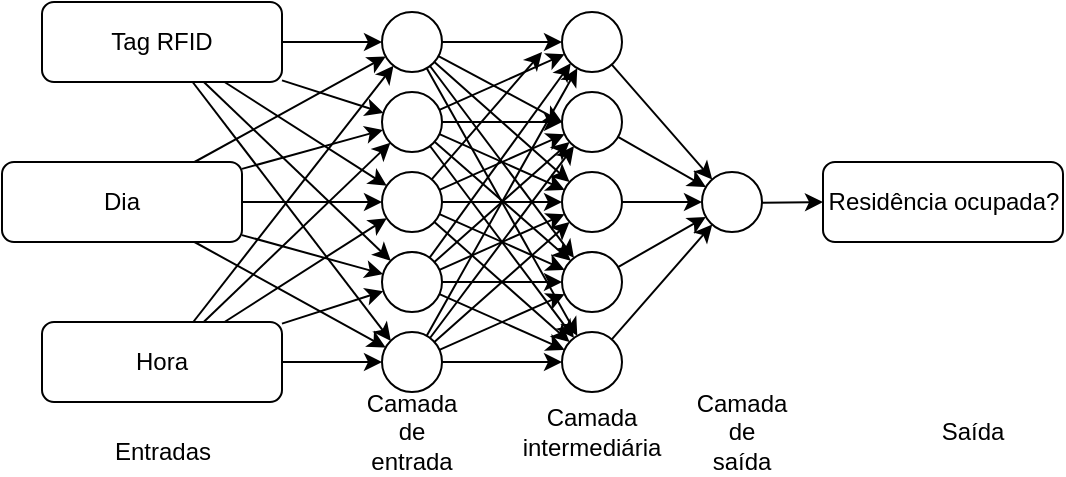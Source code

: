 <mxfile version="12.5.8" type="device"><diagram id="7PrkNjwRwe76ccGkfp6b" name="Page-1"><mxGraphModel dx="723" dy="383" grid="1" gridSize="10" guides="1" tooltips="1" connect="1" arrows="1" fold="1" page="1" pageScale="1" pageWidth="850" pageHeight="1100" math="0" shadow="0"><root><mxCell id="0"/><mxCell id="1" parent="0"/><mxCell id="vvYildgsDqI-CmTh3ONJ-12" value="" style="edgeStyle=orthogonalEdgeStyle;rounded=0;orthogonalLoop=1;jettySize=auto;html=1;" edge="1" parent="1" source="vvYildgsDqI-CmTh3ONJ-1" target="vvYildgsDqI-CmTh3ONJ-6"><mxGeometry relative="1" as="geometry"/></mxCell><mxCell id="vvYildgsDqI-CmTh3ONJ-13" style="rounded=0;orthogonalLoop=1;jettySize=auto;html=1;entryX=0;entryY=0.5;entryDx=0;entryDy=0;" edge="1" parent="1" source="vvYildgsDqI-CmTh3ONJ-1" target="vvYildgsDqI-CmTh3ONJ-7"><mxGeometry relative="1" as="geometry"/></mxCell><mxCell id="vvYildgsDqI-CmTh3ONJ-14" style="edgeStyle=none;rounded=0;orthogonalLoop=1;jettySize=auto;html=1;" edge="1" parent="1" source="vvYildgsDqI-CmTh3ONJ-1" target="vvYildgsDqI-CmTh3ONJ-8"><mxGeometry relative="1" as="geometry"/></mxCell><mxCell id="vvYildgsDqI-CmTh3ONJ-15" style="edgeStyle=none;rounded=0;orthogonalLoop=1;jettySize=auto;html=1;" edge="1" parent="1" source="vvYildgsDqI-CmTh3ONJ-1" target="vvYildgsDqI-CmTh3ONJ-9"><mxGeometry relative="1" as="geometry"/></mxCell><mxCell id="vvYildgsDqI-CmTh3ONJ-16" style="edgeStyle=none;rounded=0;orthogonalLoop=1;jettySize=auto;html=1;" edge="1" parent="1" source="vvYildgsDqI-CmTh3ONJ-1" target="vvYildgsDqI-CmTh3ONJ-10"><mxGeometry relative="1" as="geometry"/></mxCell><mxCell id="vvYildgsDqI-CmTh3ONJ-1" value="" style="ellipse;whiteSpace=wrap;html=1;" vertex="1" parent="1"><mxGeometry x="240" y="80" width="30" height="30" as="geometry"/></mxCell><mxCell id="vvYildgsDqI-CmTh3ONJ-17" style="edgeStyle=none;rounded=0;orthogonalLoop=1;jettySize=auto;html=1;" edge="1" parent="1" source="vvYildgsDqI-CmTh3ONJ-2" target="vvYildgsDqI-CmTh3ONJ-6"><mxGeometry relative="1" as="geometry"/></mxCell><mxCell id="vvYildgsDqI-CmTh3ONJ-18" style="edgeStyle=none;rounded=0;orthogonalLoop=1;jettySize=auto;html=1;entryX=0;entryY=0.5;entryDx=0;entryDy=0;" edge="1" parent="1" source="vvYildgsDqI-CmTh3ONJ-2" target="vvYildgsDqI-CmTh3ONJ-7"><mxGeometry relative="1" as="geometry"/></mxCell><mxCell id="vvYildgsDqI-CmTh3ONJ-19" style="edgeStyle=none;rounded=0;orthogonalLoop=1;jettySize=auto;html=1;" edge="1" parent="1" source="vvYildgsDqI-CmTh3ONJ-2" target="vvYildgsDqI-CmTh3ONJ-8"><mxGeometry relative="1" as="geometry"/></mxCell><mxCell id="vvYildgsDqI-CmTh3ONJ-20" style="edgeStyle=none;rounded=0;orthogonalLoop=1;jettySize=auto;html=1;entryX=0;entryY=0;entryDx=0;entryDy=0;" edge="1" parent="1" source="vvYildgsDqI-CmTh3ONJ-2" target="vvYildgsDqI-CmTh3ONJ-9"><mxGeometry relative="1" as="geometry"/></mxCell><mxCell id="vvYildgsDqI-CmTh3ONJ-21" style="edgeStyle=none;rounded=0;orthogonalLoop=1;jettySize=auto;html=1;" edge="1" parent="1" source="vvYildgsDqI-CmTh3ONJ-2" target="vvYildgsDqI-CmTh3ONJ-10"><mxGeometry relative="1" as="geometry"/></mxCell><mxCell id="vvYildgsDqI-CmTh3ONJ-2" value="" style="ellipse;whiteSpace=wrap;html=1;" vertex="1" parent="1"><mxGeometry x="240" y="120" width="30" height="30" as="geometry"/></mxCell><mxCell id="vvYildgsDqI-CmTh3ONJ-22" style="edgeStyle=none;rounded=0;orthogonalLoop=1;jettySize=auto;html=1;" edge="1" parent="1" source="vvYildgsDqI-CmTh3ONJ-3"><mxGeometry relative="1" as="geometry"><mxPoint x="320" y="100" as="targetPoint"/></mxGeometry></mxCell><mxCell id="vvYildgsDqI-CmTh3ONJ-23" style="edgeStyle=none;rounded=0;orthogonalLoop=1;jettySize=auto;html=1;" edge="1" parent="1" source="vvYildgsDqI-CmTh3ONJ-3" target="vvYildgsDqI-CmTh3ONJ-7"><mxGeometry relative="1" as="geometry"/></mxCell><mxCell id="vvYildgsDqI-CmTh3ONJ-24" style="edgeStyle=none;rounded=0;orthogonalLoop=1;jettySize=auto;html=1;entryX=0;entryY=0.5;entryDx=0;entryDy=0;" edge="1" parent="1" source="vvYildgsDqI-CmTh3ONJ-3" target="vvYildgsDqI-CmTh3ONJ-8"><mxGeometry relative="1" as="geometry"/></mxCell><mxCell id="vvYildgsDqI-CmTh3ONJ-25" style="edgeStyle=none;rounded=0;orthogonalLoop=1;jettySize=auto;html=1;" edge="1" parent="1" source="vvYildgsDqI-CmTh3ONJ-3" target="vvYildgsDqI-CmTh3ONJ-9"><mxGeometry relative="1" as="geometry"/></mxCell><mxCell id="vvYildgsDqI-CmTh3ONJ-26" style="edgeStyle=none;rounded=0;orthogonalLoop=1;jettySize=auto;html=1;" edge="1" parent="1" source="vvYildgsDqI-CmTh3ONJ-3" target="vvYildgsDqI-CmTh3ONJ-10"><mxGeometry relative="1" as="geometry"/></mxCell><mxCell id="vvYildgsDqI-CmTh3ONJ-3" value="" style="ellipse;whiteSpace=wrap;html=1;" vertex="1" parent="1"><mxGeometry x="240" y="160" width="30" height="30" as="geometry"/></mxCell><mxCell id="vvYildgsDqI-CmTh3ONJ-27" style="edgeStyle=none;rounded=0;orthogonalLoop=1;jettySize=auto;html=1;entryX=0;entryY=1;entryDx=0;entryDy=0;" edge="1" parent="1" source="vvYildgsDqI-CmTh3ONJ-4" target="vvYildgsDqI-CmTh3ONJ-6"><mxGeometry relative="1" as="geometry"/></mxCell><mxCell id="vvYildgsDqI-CmTh3ONJ-28" style="edgeStyle=none;rounded=0;orthogonalLoop=1;jettySize=auto;html=1;" edge="1" parent="1" source="vvYildgsDqI-CmTh3ONJ-4" target="vvYildgsDqI-CmTh3ONJ-7"><mxGeometry relative="1" as="geometry"/></mxCell><mxCell id="vvYildgsDqI-CmTh3ONJ-29" style="edgeStyle=none;rounded=0;orthogonalLoop=1;jettySize=auto;html=1;" edge="1" parent="1" source="vvYildgsDqI-CmTh3ONJ-4" target="vvYildgsDqI-CmTh3ONJ-8"><mxGeometry relative="1" as="geometry"/></mxCell><mxCell id="vvYildgsDqI-CmTh3ONJ-30" style="edgeStyle=none;rounded=0;orthogonalLoop=1;jettySize=auto;html=1;" edge="1" parent="1" source="vvYildgsDqI-CmTh3ONJ-4" target="vvYildgsDqI-CmTh3ONJ-9"><mxGeometry relative="1" as="geometry"/></mxCell><mxCell id="vvYildgsDqI-CmTh3ONJ-31" style="edgeStyle=none;rounded=0;orthogonalLoop=1;jettySize=auto;html=1;" edge="1" parent="1" source="vvYildgsDqI-CmTh3ONJ-4" target="vvYildgsDqI-CmTh3ONJ-10"><mxGeometry relative="1" as="geometry"/></mxCell><mxCell id="vvYildgsDqI-CmTh3ONJ-4" value="" style="ellipse;whiteSpace=wrap;html=1;" vertex="1" parent="1"><mxGeometry x="240" y="200" width="30" height="30" as="geometry"/></mxCell><mxCell id="vvYildgsDqI-CmTh3ONJ-32" style="edgeStyle=none;rounded=0;orthogonalLoop=1;jettySize=auto;html=1;" edge="1" parent="1" source="vvYildgsDqI-CmTh3ONJ-5" target="vvYildgsDqI-CmTh3ONJ-10"><mxGeometry relative="1" as="geometry"/></mxCell><mxCell id="vvYildgsDqI-CmTh3ONJ-33" style="edgeStyle=none;rounded=0;orthogonalLoop=1;jettySize=auto;html=1;" edge="1" parent="1" source="vvYildgsDqI-CmTh3ONJ-5" target="vvYildgsDqI-CmTh3ONJ-9"><mxGeometry relative="1" as="geometry"/></mxCell><mxCell id="vvYildgsDqI-CmTh3ONJ-34" style="edgeStyle=none;rounded=0;orthogonalLoop=1;jettySize=auto;html=1;" edge="1" parent="1" source="vvYildgsDqI-CmTh3ONJ-5" target="vvYildgsDqI-CmTh3ONJ-8"><mxGeometry relative="1" as="geometry"/></mxCell><mxCell id="vvYildgsDqI-CmTh3ONJ-35" style="edgeStyle=none;rounded=0;orthogonalLoop=1;jettySize=auto;html=1;" edge="1" parent="1" source="vvYildgsDqI-CmTh3ONJ-5" target="vvYildgsDqI-CmTh3ONJ-7"><mxGeometry relative="1" as="geometry"/></mxCell><mxCell id="vvYildgsDqI-CmTh3ONJ-36" style="edgeStyle=none;rounded=0;orthogonalLoop=1;jettySize=auto;html=1;" edge="1" parent="1" source="vvYildgsDqI-CmTh3ONJ-5" target="vvYildgsDqI-CmTh3ONJ-6"><mxGeometry relative="1" as="geometry"/></mxCell><mxCell id="vvYildgsDqI-CmTh3ONJ-5" value="" style="ellipse;whiteSpace=wrap;html=1;" vertex="1" parent="1"><mxGeometry x="240" y="240" width="30" height="30" as="geometry"/></mxCell><mxCell id="vvYildgsDqI-CmTh3ONJ-37" style="edgeStyle=none;rounded=0;orthogonalLoop=1;jettySize=auto;html=1;" edge="1" parent="1" source="vvYildgsDqI-CmTh3ONJ-6" target="vvYildgsDqI-CmTh3ONJ-11"><mxGeometry relative="1" as="geometry"/></mxCell><mxCell id="vvYildgsDqI-CmTh3ONJ-6" value="" style="ellipse;whiteSpace=wrap;html=1;" vertex="1" parent="1"><mxGeometry x="330" y="80" width="30" height="30" as="geometry"/></mxCell><mxCell id="vvYildgsDqI-CmTh3ONJ-38" style="edgeStyle=none;rounded=0;orthogonalLoop=1;jettySize=auto;html=1;" edge="1" parent="1" source="vvYildgsDqI-CmTh3ONJ-7" target="vvYildgsDqI-CmTh3ONJ-11"><mxGeometry relative="1" as="geometry"/></mxCell><mxCell id="vvYildgsDqI-CmTh3ONJ-7" value="" style="ellipse;whiteSpace=wrap;html=1;" vertex="1" parent="1"><mxGeometry x="330" y="120" width="30" height="30" as="geometry"/></mxCell><mxCell id="vvYildgsDqI-CmTh3ONJ-39" style="edgeStyle=none;rounded=0;orthogonalLoop=1;jettySize=auto;html=1;" edge="1" parent="1" source="vvYildgsDqI-CmTh3ONJ-8" target="vvYildgsDqI-CmTh3ONJ-11"><mxGeometry relative="1" as="geometry"/></mxCell><mxCell id="vvYildgsDqI-CmTh3ONJ-8" value="" style="ellipse;whiteSpace=wrap;html=1;" vertex="1" parent="1"><mxGeometry x="330" y="160" width="30" height="30" as="geometry"/></mxCell><mxCell id="vvYildgsDqI-CmTh3ONJ-40" style="edgeStyle=none;rounded=0;orthogonalLoop=1;jettySize=auto;html=1;" edge="1" parent="1" source="vvYildgsDqI-CmTh3ONJ-9" target="vvYildgsDqI-CmTh3ONJ-11"><mxGeometry relative="1" as="geometry"/></mxCell><mxCell id="vvYildgsDqI-CmTh3ONJ-9" value="" style="ellipse;whiteSpace=wrap;html=1;" vertex="1" parent="1"><mxGeometry x="330" y="200" width="30" height="30" as="geometry"/></mxCell><mxCell id="vvYildgsDqI-CmTh3ONJ-41" style="edgeStyle=none;rounded=0;orthogonalLoop=1;jettySize=auto;html=1;" edge="1" parent="1" source="vvYildgsDqI-CmTh3ONJ-10" target="vvYildgsDqI-CmTh3ONJ-11"><mxGeometry relative="1" as="geometry"/></mxCell><mxCell id="vvYildgsDqI-CmTh3ONJ-10" value="" style="ellipse;whiteSpace=wrap;html=1;" vertex="1" parent="1"><mxGeometry x="330" y="240" width="30" height="30" as="geometry"/></mxCell><mxCell id="vvYildgsDqI-CmTh3ONJ-65" value="" style="edgeStyle=none;rounded=0;orthogonalLoop=1;jettySize=auto;html=1;" edge="1" parent="1" source="vvYildgsDqI-CmTh3ONJ-11" target="vvYildgsDqI-CmTh3ONJ-47"><mxGeometry relative="1" as="geometry"/></mxCell><mxCell id="vvYildgsDqI-CmTh3ONJ-11" value="" style="ellipse;whiteSpace=wrap;html=1;" vertex="1" parent="1"><mxGeometry x="400" y="160" width="30" height="30" as="geometry"/></mxCell><mxCell id="vvYildgsDqI-CmTh3ONJ-49" style="edgeStyle=none;rounded=0;orthogonalLoop=1;jettySize=auto;html=1;" edge="1" parent="1" source="vvYildgsDqI-CmTh3ONJ-44" target="vvYildgsDqI-CmTh3ONJ-1"><mxGeometry relative="1" as="geometry"/></mxCell><mxCell id="vvYildgsDqI-CmTh3ONJ-56" style="edgeStyle=none;rounded=0;orthogonalLoop=1;jettySize=auto;html=1;" edge="1" parent="1" source="vvYildgsDqI-CmTh3ONJ-44" target="vvYildgsDqI-CmTh3ONJ-2"><mxGeometry relative="1" as="geometry"/></mxCell><mxCell id="vvYildgsDqI-CmTh3ONJ-57" style="edgeStyle=none;rounded=0;orthogonalLoop=1;jettySize=auto;html=1;" edge="1" parent="1" source="vvYildgsDqI-CmTh3ONJ-44" target="vvYildgsDqI-CmTh3ONJ-3"><mxGeometry relative="1" as="geometry"/></mxCell><mxCell id="vvYildgsDqI-CmTh3ONJ-58" style="edgeStyle=none;rounded=0;orthogonalLoop=1;jettySize=auto;html=1;entryX=0;entryY=0;entryDx=0;entryDy=0;" edge="1" parent="1" source="vvYildgsDqI-CmTh3ONJ-44" target="vvYildgsDqI-CmTh3ONJ-4"><mxGeometry relative="1" as="geometry"/></mxCell><mxCell id="vvYildgsDqI-CmTh3ONJ-59" style="edgeStyle=none;rounded=0;orthogonalLoop=1;jettySize=auto;html=1;entryX=0;entryY=0;entryDx=0;entryDy=0;" edge="1" parent="1" source="vvYildgsDqI-CmTh3ONJ-44" target="vvYildgsDqI-CmTh3ONJ-5"><mxGeometry relative="1" as="geometry"/></mxCell><mxCell id="vvYildgsDqI-CmTh3ONJ-44" value="Tag RFID" style="rounded=1;whiteSpace=wrap;html=1;fontSize=12;glass=0;strokeWidth=1;shadow=0;" vertex="1" parent="1"><mxGeometry x="70" y="75" width="120" height="40" as="geometry"/></mxCell><mxCell id="vvYildgsDqI-CmTh3ONJ-48" style="edgeStyle=none;rounded=0;orthogonalLoop=1;jettySize=auto;html=1;entryX=0;entryY=0.5;entryDx=0;entryDy=0;" edge="1" parent="1" source="vvYildgsDqI-CmTh3ONJ-45" target="vvYildgsDqI-CmTh3ONJ-5"><mxGeometry relative="1" as="geometry"/></mxCell><mxCell id="vvYildgsDqI-CmTh3ONJ-51" style="edgeStyle=none;rounded=0;orthogonalLoop=1;jettySize=auto;html=1;" edge="1" parent="1" source="vvYildgsDqI-CmTh3ONJ-45" target="vvYildgsDqI-CmTh3ONJ-4"><mxGeometry relative="1" as="geometry"/></mxCell><mxCell id="vvYildgsDqI-CmTh3ONJ-52" style="edgeStyle=none;rounded=0;orthogonalLoop=1;jettySize=auto;html=1;" edge="1" parent="1" source="vvYildgsDqI-CmTh3ONJ-45" target="vvYildgsDqI-CmTh3ONJ-3"><mxGeometry relative="1" as="geometry"/></mxCell><mxCell id="vvYildgsDqI-CmTh3ONJ-53" style="edgeStyle=none;rounded=0;orthogonalLoop=1;jettySize=auto;html=1;" edge="1" parent="1" source="vvYildgsDqI-CmTh3ONJ-45" target="vvYildgsDqI-CmTh3ONJ-2"><mxGeometry relative="1" as="geometry"/></mxCell><mxCell id="vvYildgsDqI-CmTh3ONJ-54" style="edgeStyle=none;rounded=0;orthogonalLoop=1;jettySize=auto;html=1;" edge="1" parent="1" source="vvYildgsDqI-CmTh3ONJ-45" target="vvYildgsDqI-CmTh3ONJ-1"><mxGeometry relative="1" as="geometry"/></mxCell><mxCell id="vvYildgsDqI-CmTh3ONJ-45" value="Hora" style="rounded=1;whiteSpace=wrap;html=1;fontSize=12;glass=0;strokeWidth=1;shadow=0;" vertex="1" parent="1"><mxGeometry x="70" y="235" width="120" height="40" as="geometry"/></mxCell><mxCell id="vvYildgsDqI-CmTh3ONJ-50" style="edgeStyle=none;rounded=0;orthogonalLoop=1;jettySize=auto;html=1;entryX=0;entryY=0.5;entryDx=0;entryDy=0;" edge="1" parent="1" source="vvYildgsDqI-CmTh3ONJ-46" target="vvYildgsDqI-CmTh3ONJ-3"><mxGeometry relative="1" as="geometry"/></mxCell><mxCell id="vvYildgsDqI-CmTh3ONJ-60" style="edgeStyle=none;rounded=0;orthogonalLoop=1;jettySize=auto;html=1;" edge="1" parent="1" source="vvYildgsDqI-CmTh3ONJ-46" target="vvYildgsDqI-CmTh3ONJ-1"><mxGeometry relative="1" as="geometry"/></mxCell><mxCell id="vvYildgsDqI-CmTh3ONJ-61" style="edgeStyle=none;rounded=0;orthogonalLoop=1;jettySize=auto;html=1;endSize=6;" edge="1" parent="1" source="vvYildgsDqI-CmTh3ONJ-46" target="vvYildgsDqI-CmTh3ONJ-2"><mxGeometry relative="1" as="geometry"/></mxCell><mxCell id="vvYildgsDqI-CmTh3ONJ-63" style="edgeStyle=none;rounded=0;orthogonalLoop=1;jettySize=auto;html=1;" edge="1" parent="1" source="vvYildgsDqI-CmTh3ONJ-46" target="vvYildgsDqI-CmTh3ONJ-4"><mxGeometry relative="1" as="geometry"/></mxCell><mxCell id="vvYildgsDqI-CmTh3ONJ-64" style="edgeStyle=none;rounded=0;orthogonalLoop=1;jettySize=auto;html=1;" edge="1" parent="1" source="vvYildgsDqI-CmTh3ONJ-46" target="vvYildgsDqI-CmTh3ONJ-5"><mxGeometry relative="1" as="geometry"/></mxCell><mxCell id="vvYildgsDqI-CmTh3ONJ-46" value="Dia" style="rounded=1;whiteSpace=wrap;html=1;fontSize=12;glass=0;strokeWidth=1;shadow=0;" vertex="1" parent="1"><mxGeometry x="50" y="155" width="120" height="40" as="geometry"/></mxCell><mxCell id="vvYildgsDqI-CmTh3ONJ-47" value="Residência ocupada?" style="rounded=1;whiteSpace=wrap;html=1;fontSize=12;glass=0;strokeWidth=1;shadow=0;" vertex="1" parent="1"><mxGeometry x="460.5" y="155" width="120" height="40" as="geometry"/></mxCell><mxCell id="vvYildgsDqI-CmTh3ONJ-66" value="Camada&lt;br&gt;de&lt;br&gt;entrada" style="text;html=1;strokeColor=none;fillColor=none;align=center;verticalAlign=middle;whiteSpace=wrap;rounded=0;" vertex="1" parent="1"><mxGeometry x="235" y="280" width="40" height="20" as="geometry"/></mxCell><mxCell id="vvYildgsDqI-CmTh3ONJ-67" value="Camada&lt;br&gt;intermediária" style="text;html=1;strokeColor=none;fillColor=none;align=center;verticalAlign=middle;whiteSpace=wrap;rounded=0;" vertex="1" parent="1"><mxGeometry x="325" y="280" width="40" height="20" as="geometry"/></mxCell><mxCell id="vvYildgsDqI-CmTh3ONJ-69" value="Camada&lt;br&gt;de&lt;br&gt;saída" style="text;html=1;strokeColor=none;fillColor=none;align=center;verticalAlign=middle;whiteSpace=wrap;rounded=0;" vertex="1" parent="1"><mxGeometry x="400" y="280" width="40" height="20" as="geometry"/></mxCell><mxCell id="vvYildgsDqI-CmTh3ONJ-72" value="Entradas" style="text;html=1;align=center;verticalAlign=middle;resizable=0;points=[];autosize=1;" vertex="1" parent="1"><mxGeometry x="100" y="290" width="60" height="20" as="geometry"/></mxCell><mxCell id="vvYildgsDqI-CmTh3ONJ-73" value="Saída" style="text;html=1;align=center;verticalAlign=middle;resizable=0;points=[];autosize=1;" vertex="1" parent="1"><mxGeometry x="510" y="280" width="50" height="20" as="geometry"/></mxCell></root></mxGraphModel></diagram></mxfile>